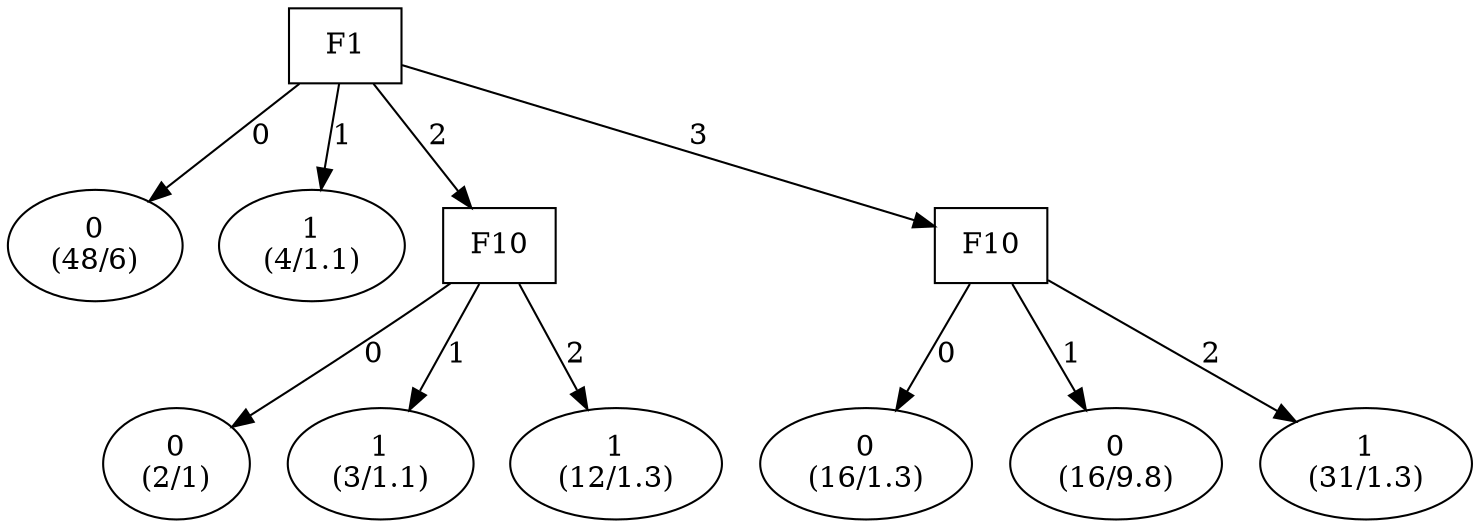 digraph YaDT {
n0 [ shape=box, label="F1\n"]
n0 -> n1 [label="0"]
n1 [ shape=ellipse, label="0\n(48/6)"]
n0 -> n2 [label="1"]
n2 [ shape=ellipse, label="1\n(4/1.1)"]
n0 -> n3 [label="2"]
n3 [ shape=box, label="F10\n"]
n3 -> n4 [label="0"]
n4 [ shape=ellipse, label="0\n(2/1)"]
n3 -> n5 [label="1"]
n5 [ shape=ellipse, label="1\n(3/1.1)"]
n3 -> n6 [label="2"]
n6 [ shape=ellipse, label="1\n(12/1.3)"]
n0 -> n8 [label="3"]
n8 [ shape=box, label="F10\n"]
n8 -> n9 [label="0"]
n9 [ shape=ellipse, label="0\n(16/1.3)"]
n8 -> n10 [label="1"]
n10 [ shape=ellipse, label="0\n(16/9.8)"]
n8 -> n11 [label="2"]
n11 [ shape=ellipse, label="1\n(31/1.3)"]
}
